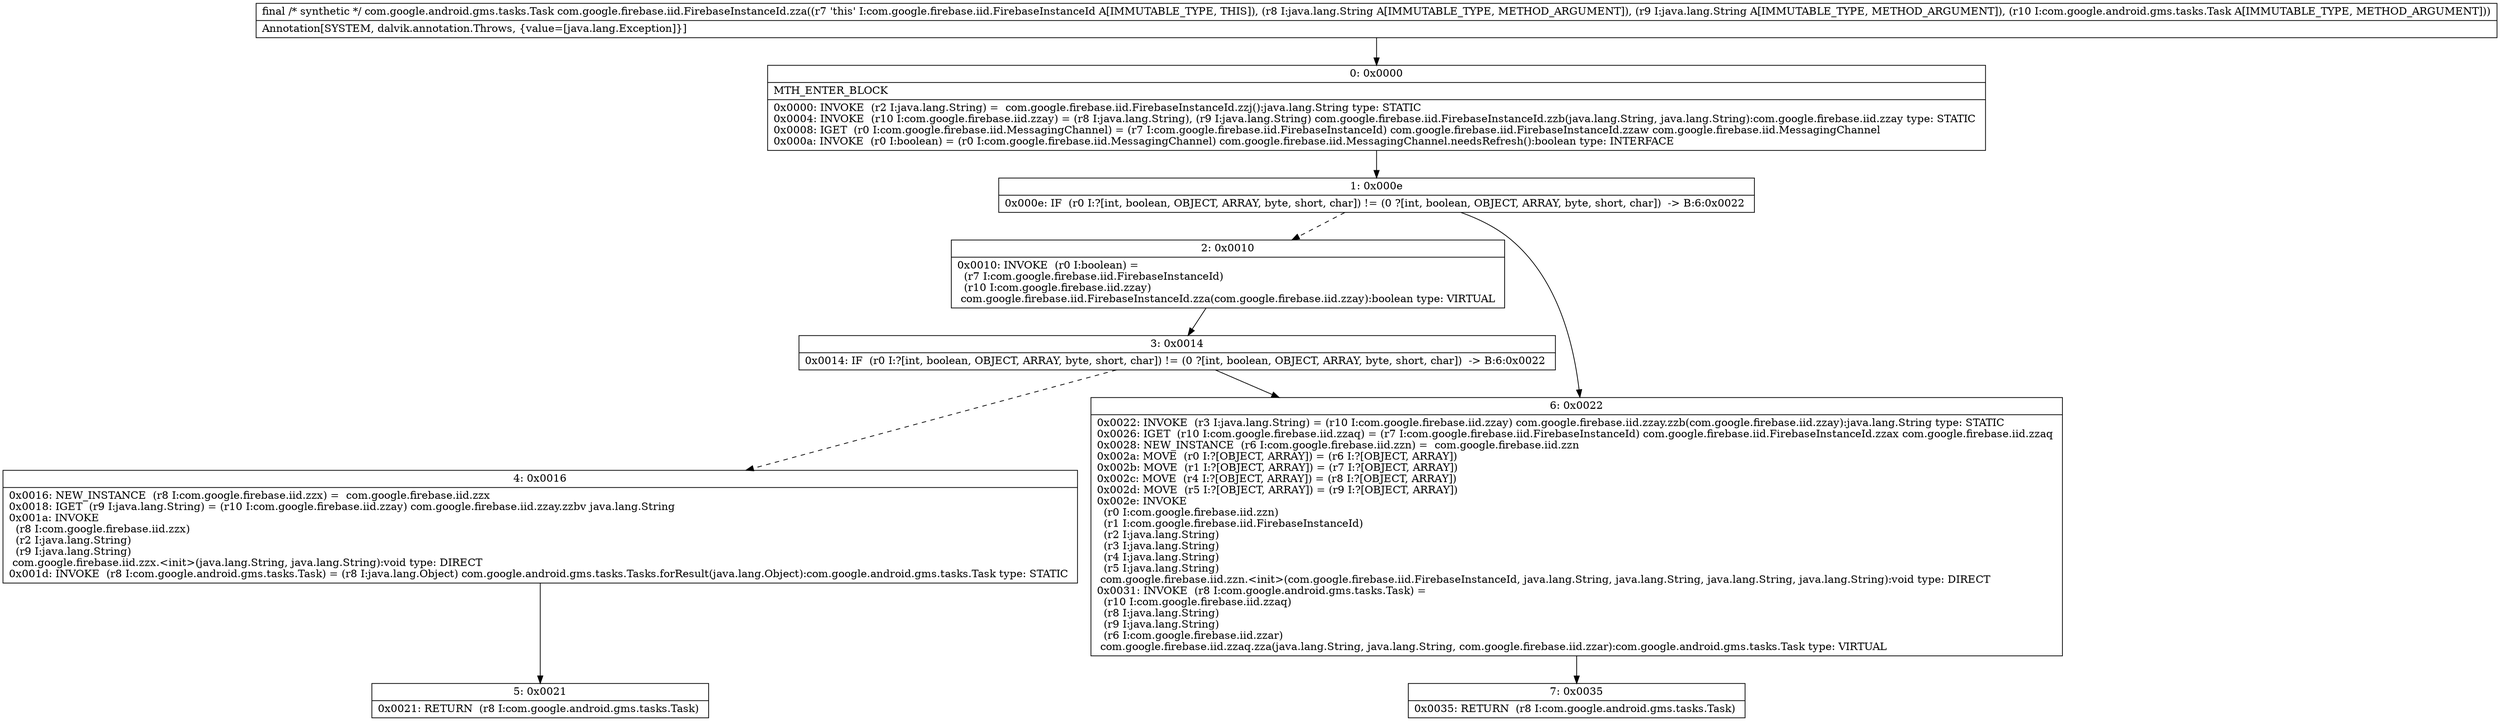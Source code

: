 digraph "CFG forcom.google.firebase.iid.FirebaseInstanceId.zza(Ljava\/lang\/String;Ljava\/lang\/String;Lcom\/google\/android\/gms\/tasks\/Task;)Lcom\/google\/android\/gms\/tasks\/Task;" {
Node_0 [shape=record,label="{0\:\ 0x0000|MTH_ENTER_BLOCK\l|0x0000: INVOKE  (r2 I:java.lang.String) =  com.google.firebase.iid.FirebaseInstanceId.zzj():java.lang.String type: STATIC \l0x0004: INVOKE  (r10 I:com.google.firebase.iid.zzay) = (r8 I:java.lang.String), (r9 I:java.lang.String) com.google.firebase.iid.FirebaseInstanceId.zzb(java.lang.String, java.lang.String):com.google.firebase.iid.zzay type: STATIC \l0x0008: IGET  (r0 I:com.google.firebase.iid.MessagingChannel) = (r7 I:com.google.firebase.iid.FirebaseInstanceId) com.google.firebase.iid.FirebaseInstanceId.zzaw com.google.firebase.iid.MessagingChannel \l0x000a: INVOKE  (r0 I:boolean) = (r0 I:com.google.firebase.iid.MessagingChannel) com.google.firebase.iid.MessagingChannel.needsRefresh():boolean type: INTERFACE \l}"];
Node_1 [shape=record,label="{1\:\ 0x000e|0x000e: IF  (r0 I:?[int, boolean, OBJECT, ARRAY, byte, short, char]) != (0 ?[int, boolean, OBJECT, ARRAY, byte, short, char])  \-\> B:6:0x0022 \l}"];
Node_2 [shape=record,label="{2\:\ 0x0010|0x0010: INVOKE  (r0 I:boolean) = \l  (r7 I:com.google.firebase.iid.FirebaseInstanceId)\l  (r10 I:com.google.firebase.iid.zzay)\l com.google.firebase.iid.FirebaseInstanceId.zza(com.google.firebase.iid.zzay):boolean type: VIRTUAL \l}"];
Node_3 [shape=record,label="{3\:\ 0x0014|0x0014: IF  (r0 I:?[int, boolean, OBJECT, ARRAY, byte, short, char]) != (0 ?[int, boolean, OBJECT, ARRAY, byte, short, char])  \-\> B:6:0x0022 \l}"];
Node_4 [shape=record,label="{4\:\ 0x0016|0x0016: NEW_INSTANCE  (r8 I:com.google.firebase.iid.zzx) =  com.google.firebase.iid.zzx \l0x0018: IGET  (r9 I:java.lang.String) = (r10 I:com.google.firebase.iid.zzay) com.google.firebase.iid.zzay.zzbv java.lang.String \l0x001a: INVOKE  \l  (r8 I:com.google.firebase.iid.zzx)\l  (r2 I:java.lang.String)\l  (r9 I:java.lang.String)\l com.google.firebase.iid.zzx.\<init\>(java.lang.String, java.lang.String):void type: DIRECT \l0x001d: INVOKE  (r8 I:com.google.android.gms.tasks.Task) = (r8 I:java.lang.Object) com.google.android.gms.tasks.Tasks.forResult(java.lang.Object):com.google.android.gms.tasks.Task type: STATIC \l}"];
Node_5 [shape=record,label="{5\:\ 0x0021|0x0021: RETURN  (r8 I:com.google.android.gms.tasks.Task) \l}"];
Node_6 [shape=record,label="{6\:\ 0x0022|0x0022: INVOKE  (r3 I:java.lang.String) = (r10 I:com.google.firebase.iid.zzay) com.google.firebase.iid.zzay.zzb(com.google.firebase.iid.zzay):java.lang.String type: STATIC \l0x0026: IGET  (r10 I:com.google.firebase.iid.zzaq) = (r7 I:com.google.firebase.iid.FirebaseInstanceId) com.google.firebase.iid.FirebaseInstanceId.zzax com.google.firebase.iid.zzaq \l0x0028: NEW_INSTANCE  (r6 I:com.google.firebase.iid.zzn) =  com.google.firebase.iid.zzn \l0x002a: MOVE  (r0 I:?[OBJECT, ARRAY]) = (r6 I:?[OBJECT, ARRAY]) \l0x002b: MOVE  (r1 I:?[OBJECT, ARRAY]) = (r7 I:?[OBJECT, ARRAY]) \l0x002c: MOVE  (r4 I:?[OBJECT, ARRAY]) = (r8 I:?[OBJECT, ARRAY]) \l0x002d: MOVE  (r5 I:?[OBJECT, ARRAY]) = (r9 I:?[OBJECT, ARRAY]) \l0x002e: INVOKE  \l  (r0 I:com.google.firebase.iid.zzn)\l  (r1 I:com.google.firebase.iid.FirebaseInstanceId)\l  (r2 I:java.lang.String)\l  (r3 I:java.lang.String)\l  (r4 I:java.lang.String)\l  (r5 I:java.lang.String)\l com.google.firebase.iid.zzn.\<init\>(com.google.firebase.iid.FirebaseInstanceId, java.lang.String, java.lang.String, java.lang.String, java.lang.String):void type: DIRECT \l0x0031: INVOKE  (r8 I:com.google.android.gms.tasks.Task) = \l  (r10 I:com.google.firebase.iid.zzaq)\l  (r8 I:java.lang.String)\l  (r9 I:java.lang.String)\l  (r6 I:com.google.firebase.iid.zzar)\l com.google.firebase.iid.zzaq.zza(java.lang.String, java.lang.String, com.google.firebase.iid.zzar):com.google.android.gms.tasks.Task type: VIRTUAL \l}"];
Node_7 [shape=record,label="{7\:\ 0x0035|0x0035: RETURN  (r8 I:com.google.android.gms.tasks.Task) \l}"];
MethodNode[shape=record,label="{final \/* synthetic *\/ com.google.android.gms.tasks.Task com.google.firebase.iid.FirebaseInstanceId.zza((r7 'this' I:com.google.firebase.iid.FirebaseInstanceId A[IMMUTABLE_TYPE, THIS]), (r8 I:java.lang.String A[IMMUTABLE_TYPE, METHOD_ARGUMENT]), (r9 I:java.lang.String A[IMMUTABLE_TYPE, METHOD_ARGUMENT]), (r10 I:com.google.android.gms.tasks.Task A[IMMUTABLE_TYPE, METHOD_ARGUMENT]))  | Annotation[SYSTEM, dalvik.annotation.Throws, \{value=[java.lang.Exception]\}]\l}"];
MethodNode -> Node_0;
Node_0 -> Node_1;
Node_1 -> Node_2[style=dashed];
Node_1 -> Node_6;
Node_2 -> Node_3;
Node_3 -> Node_4[style=dashed];
Node_3 -> Node_6;
Node_4 -> Node_5;
Node_6 -> Node_7;
}

